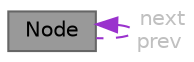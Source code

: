 digraph "Node"
{
 // LATEX_PDF_SIZE
  bgcolor="transparent";
  edge [fontname=Helvetica,fontsize=10,labelfontname=Helvetica,labelfontsize=10];
  node [fontname=Helvetica,fontsize=10,shape=box,height=0.2,width=0.4];
  Node1 [id="Node000001",label="Node",height=0.2,width=0.4,color="gray40", fillcolor="grey60", style="filled", fontcolor="black",tooltip="Estrutura de um nó da lista duplamente ligada."];
  Node1 -> Node1 [id="edge1_Node000001_Node000001",dir="back",color="darkorchid3",style="dashed",tooltip=" ",label=" next\nprev",fontcolor="grey" ];
}

